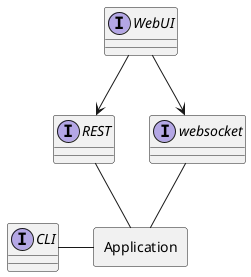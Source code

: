 @startuml


rectangle "Application" as app {
}
interface CLI
interface REST
interface websocket
interface WebUI

CLI - app
REST -- app
websocket -- app
WebUI --> REST
WebUI --> websocket

@enduml

